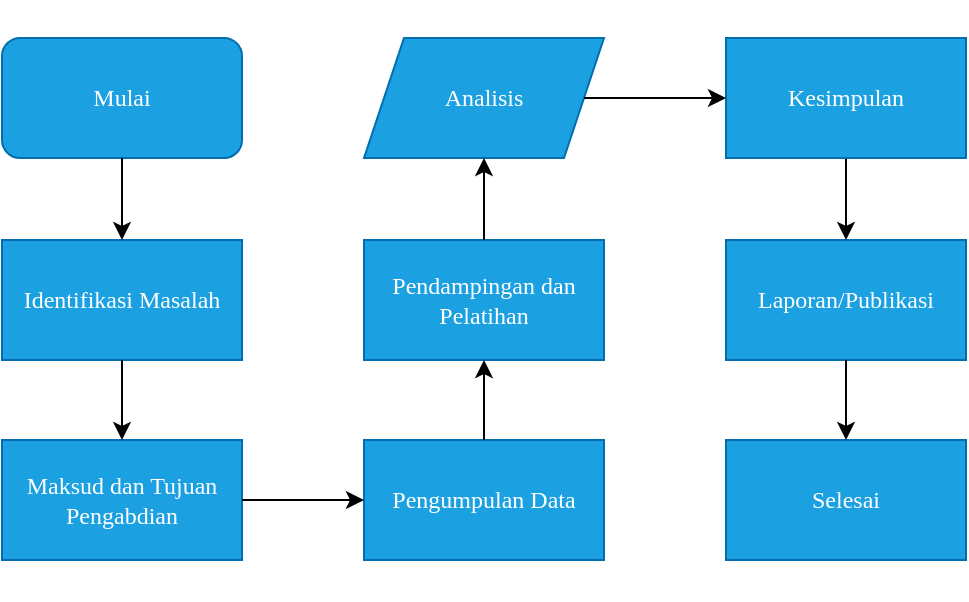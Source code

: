 <mxfile version="14.7.7" type="github"><diagram id="NtrQVSF3k5WqFV8A5LrY" name="Page-1"><mxGraphModel dx="335" dy="601" grid="0" gridSize="10" guides="1" tooltips="1" connect="1" arrows="1" fold="1" page="1" pageScale="1" pageWidth="850" pageHeight="1100" math="0" shadow="0"><root><mxCell id="0"/><mxCell id="1" parent="0"/><mxCell id="XfN4O7FposJ2c41wkIex-18" value="" style="group" vertex="1" connectable="0" parent="1"><mxGeometry x="920" y="80" width="440" height="300" as="geometry"/></mxCell><mxCell id="XfN4O7FposJ2c41wkIex-1" value="&lt;font face=&quot;Times New Roman&quot;&gt;Mulai&lt;/font&gt;" style="rounded=1;whiteSpace=wrap;html=1;fillColor=#1ba1e2;strokeColor=#006EAF;fontColor=#ffffff;" vertex="1" parent="XfN4O7FposJ2c41wkIex-18"><mxGeometry x="-21" y="19" width="120" height="60" as="geometry"/></mxCell><mxCell id="XfN4O7FposJ2c41wkIex-2" value="&lt;div&gt;&lt;font face=&quot;Times New Roman&quot;&gt;Identifikasi Masalah&lt;/font&gt;&lt;/div&gt;" style="rounded=0;whiteSpace=wrap;html=1;fillColor=#1ba1e2;strokeColor=#006EAF;fontColor=#ffffff;" vertex="1" parent="XfN4O7FposJ2c41wkIex-18"><mxGeometry x="-21" y="120" width="120" height="60" as="geometry"/></mxCell><mxCell id="XfN4O7FposJ2c41wkIex-10" style="edgeStyle=orthogonalEdgeStyle;rounded=0;orthogonalLoop=1;jettySize=auto;html=1;entryX=0.5;entryY=0;entryDx=0;entryDy=0;" edge="1" parent="XfN4O7FposJ2c41wkIex-18" source="XfN4O7FposJ2c41wkIex-1" target="XfN4O7FposJ2c41wkIex-2"><mxGeometry relative="1" as="geometry"/></mxCell><mxCell id="XfN4O7FposJ2c41wkIex-3" value="&lt;font face=&quot;Times New Roman&quot;&gt;Maksud dan Tujuan Pengabdian&lt;/font&gt;" style="rounded=0;whiteSpace=wrap;html=1;fillColor=#1ba1e2;strokeColor=#006EAF;fontColor=#ffffff;" vertex="1" parent="XfN4O7FposJ2c41wkIex-18"><mxGeometry x="-21" y="220" width="120" height="60" as="geometry"/></mxCell><mxCell id="XfN4O7FposJ2c41wkIex-11" style="edgeStyle=orthogonalEdgeStyle;rounded=0;orthogonalLoop=1;jettySize=auto;html=1;entryX=0.5;entryY=0;entryDx=0;entryDy=0;" edge="1" parent="XfN4O7FposJ2c41wkIex-18" source="XfN4O7FposJ2c41wkIex-2" target="XfN4O7FposJ2c41wkIex-3"><mxGeometry relative="1" as="geometry"/></mxCell><mxCell id="XfN4O7FposJ2c41wkIex-4" value="&lt;div&gt;&lt;font face=&quot;Times New Roman&quot;&gt;Pengumpulan Data&lt;/font&gt;&lt;/div&gt;" style="rounded=0;whiteSpace=wrap;html=1;fillColor=#1ba1e2;strokeColor=#006EAF;fontColor=#ffffff;" vertex="1" parent="XfN4O7FposJ2c41wkIex-18"><mxGeometry x="160" y="220" width="120" height="60" as="geometry"/></mxCell><mxCell id="XfN4O7FposJ2c41wkIex-12" style="edgeStyle=orthogonalEdgeStyle;rounded=0;orthogonalLoop=1;jettySize=auto;html=1;" edge="1" parent="XfN4O7FposJ2c41wkIex-18" source="XfN4O7FposJ2c41wkIex-3" target="XfN4O7FposJ2c41wkIex-4"><mxGeometry relative="1" as="geometry"/></mxCell><mxCell id="XfN4O7FposJ2c41wkIex-5" value="&lt;font face=&quot;Times New Roman&quot;&gt;Pendampingan dan Pelatihan&lt;/font&gt;" style="rounded=0;whiteSpace=wrap;html=1;fillColor=#1ba1e2;strokeColor=#006EAF;fontColor=#ffffff;" vertex="1" parent="XfN4O7FposJ2c41wkIex-18"><mxGeometry x="160" y="120" width="120" height="60" as="geometry"/></mxCell><mxCell id="XfN4O7FposJ2c41wkIex-13" value="" style="edgeStyle=orthogonalEdgeStyle;rounded=0;orthogonalLoop=1;jettySize=auto;html=1;" edge="1" parent="XfN4O7FposJ2c41wkIex-18" source="XfN4O7FposJ2c41wkIex-4" target="XfN4O7FposJ2c41wkIex-5"><mxGeometry relative="1" as="geometry"/></mxCell><mxCell id="XfN4O7FposJ2c41wkIex-6" value="&lt;font face=&quot;Times New Roman&quot;&gt;Analisis&lt;/font&gt;" style="shape=parallelogram;perimeter=parallelogramPerimeter;whiteSpace=wrap;html=1;fixedSize=1;fillColor=#1ba1e2;strokeColor=#006EAF;fontColor=#ffffff;" vertex="1" parent="XfN4O7FposJ2c41wkIex-18"><mxGeometry x="160" y="19" width="120" height="60" as="geometry"/></mxCell><mxCell id="XfN4O7FposJ2c41wkIex-14" value="" style="edgeStyle=orthogonalEdgeStyle;rounded=0;orthogonalLoop=1;jettySize=auto;html=1;" edge="1" parent="XfN4O7FposJ2c41wkIex-18" source="XfN4O7FposJ2c41wkIex-5" target="XfN4O7FposJ2c41wkIex-6"><mxGeometry relative="1" as="geometry"/></mxCell><mxCell id="XfN4O7FposJ2c41wkIex-7" value="&lt;font face=&quot;Times New Roman&quot;&gt;Laporan/Publikasi&lt;/font&gt;" style="rounded=0;whiteSpace=wrap;html=1;fillColor=#1ba1e2;strokeColor=#006EAF;fontColor=#ffffff;" vertex="1" parent="XfN4O7FposJ2c41wkIex-18"><mxGeometry x="341" y="120" width="120" height="60" as="geometry"/></mxCell><mxCell id="XfN4O7FposJ2c41wkIex-16" value="" style="edgeStyle=orthogonalEdgeStyle;rounded=0;orthogonalLoop=1;jettySize=auto;html=1;" edge="1" parent="XfN4O7FposJ2c41wkIex-18" source="XfN4O7FposJ2c41wkIex-8" target="XfN4O7FposJ2c41wkIex-7"><mxGeometry relative="1" as="geometry"/></mxCell><mxCell id="XfN4O7FposJ2c41wkIex-8" value="&lt;font face=&quot;Times New Roman&quot;&gt;Kesimpulan&lt;/font&gt;" style="rounded=0;whiteSpace=wrap;html=1;fillColor=#1ba1e2;strokeColor=#006EAF;fontColor=#ffffff;" vertex="1" parent="XfN4O7FposJ2c41wkIex-18"><mxGeometry x="341" y="19" width="120" height="60" as="geometry"/></mxCell><mxCell id="XfN4O7FposJ2c41wkIex-15" value="" style="edgeStyle=orthogonalEdgeStyle;rounded=0;orthogonalLoop=1;jettySize=auto;html=1;" edge="1" parent="XfN4O7FposJ2c41wkIex-18" source="XfN4O7FposJ2c41wkIex-6" target="XfN4O7FposJ2c41wkIex-8"><mxGeometry relative="1" as="geometry"/></mxCell><mxCell id="XfN4O7FposJ2c41wkIex-9" value="&lt;font face=&quot;Times New Roman&quot;&gt;Selesai&lt;/font&gt;" style="rounded=0;whiteSpace=wrap;html=1;fillColor=#1ba1e2;strokeColor=#006EAF;fontColor=#ffffff;" vertex="1" parent="XfN4O7FposJ2c41wkIex-18"><mxGeometry x="341" y="220" width="120" height="60" as="geometry"/></mxCell><mxCell id="XfN4O7FposJ2c41wkIex-17" value="" style="edgeStyle=orthogonalEdgeStyle;rounded=0;orthogonalLoop=1;jettySize=auto;html=1;" edge="1" parent="XfN4O7FposJ2c41wkIex-18" source="XfN4O7FposJ2c41wkIex-7" target="XfN4O7FposJ2c41wkIex-9"><mxGeometry relative="1" as="geometry"/></mxCell></root></mxGraphModel></diagram></mxfile>